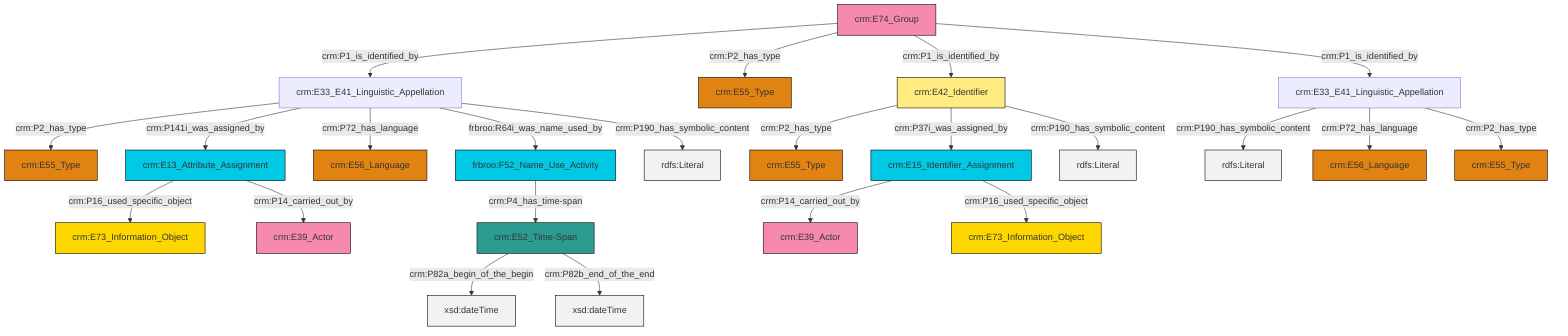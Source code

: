 graph TD
classDef Literal fill:#f2f2f2,stroke:#000000;
classDef CRM_Entity fill:#FFFFFF,stroke:#000000;
classDef Temporal_Entity fill:#00C9E6, stroke:#000000;
classDef Type fill:#E18312, stroke:#000000;
classDef Time-Span fill:#2C9C91, stroke:#000000;
classDef Appellation fill:#FFEB7F, stroke:#000000;
classDef Place fill:#008836, stroke:#000000;
classDef Persistent_Item fill:#B266B2, stroke:#000000;
classDef Conceptual_Object fill:#FFD700, stroke:#000000;
classDef Physical_Thing fill:#D2B48C, stroke:#000000;
classDef Actor fill:#f58aad, stroke:#000000;
classDef PC_Classes fill:#4ce600, stroke:#000000;
classDef Multi fill:#cccccc,stroke:#000000;

0["crm:E33_E41_Linguistic_Appellation"]:::Default -->|crm:P190_has_symbolic_content| 1[rdfs:Literal]:::Literal
4["crm:E13_Attribute_Assignment"]:::Temporal_Entity -->|crm:P16_used_specific_object| 5["crm:E73_Information_Object"]:::Conceptual_Object
6["crm:E33_E41_Linguistic_Appellation"]:::Default -->|crm:P2_has_type| 7["crm:E55_Type"]:::Type
8["crm:E74_Group"]:::Actor -->|crm:P1_is_identified_by| 6["crm:E33_E41_Linguistic_Appellation"]:::Default
11["crm:E42_Identifier"]:::Appellation -->|crm:P2_has_type| 12["crm:E55_Type"]:::Type
0["crm:E33_E41_Linguistic_Appellation"]:::Default -->|crm:P72_has_language| 2["crm:E56_Language"]:::Type
6["crm:E33_E41_Linguistic_Appellation"]:::Default -->|crm:P141i_was_assigned_by| 4["crm:E13_Attribute_Assignment"]:::Temporal_Entity
8["crm:E74_Group"]:::Actor -->|crm:P2_has_type| 18["crm:E55_Type"]:::Type
19["crm:E52_Time-Span"]:::Time-Span -->|crm:P82a_begin_of_the_begin| 20[xsd:dateTime]:::Literal
6["crm:E33_E41_Linguistic_Appellation"]:::Default -->|crm:P72_has_language| 21["crm:E56_Language"]:::Type
8["crm:E74_Group"]:::Actor -->|crm:P1_is_identified_by| 11["crm:E42_Identifier"]:::Appellation
11["crm:E42_Identifier"]:::Appellation -->|crm:P37i_was_assigned_by| 29["crm:E15_Identifier_Assignment"]:::Temporal_Entity
11["crm:E42_Identifier"]:::Appellation -->|crm:P190_has_symbolic_content| 32[rdfs:Literal]:::Literal
16["frbroo:F52_Name_Use_Activity"]:::Temporal_Entity -->|crm:P4_has_time-span| 19["crm:E52_Time-Span"]:::Time-Span
0["crm:E33_E41_Linguistic_Appellation"]:::Default -->|crm:P2_has_type| 14["crm:E55_Type"]:::Type
19["crm:E52_Time-Span"]:::Time-Span -->|crm:P82b_end_of_the_end| 33[xsd:dateTime]:::Literal
6["crm:E33_E41_Linguistic_Appellation"]:::Default -->|frbroo:R64i_was_name_used_by| 16["frbroo:F52_Name_Use_Activity"]:::Temporal_Entity
8["crm:E74_Group"]:::Actor -->|crm:P1_is_identified_by| 0["crm:E33_E41_Linguistic_Appellation"]:::Default
29["crm:E15_Identifier_Assignment"]:::Temporal_Entity -->|crm:P14_carried_out_by| 35["crm:E39_Actor"]:::Actor
6["crm:E33_E41_Linguistic_Appellation"]:::Default -->|crm:P190_has_symbolic_content| 37[rdfs:Literal]:::Literal
29["crm:E15_Identifier_Assignment"]:::Temporal_Entity -->|crm:P16_used_specific_object| 38["crm:E73_Information_Object"]:::Conceptual_Object
4["crm:E13_Attribute_Assignment"]:::Temporal_Entity -->|crm:P14_carried_out_by| 25["crm:E39_Actor"]:::Actor